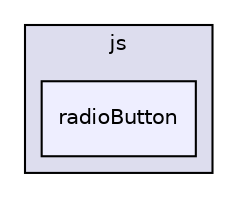 digraph "libs/angular/angular-material-fileinput-master/bower_components/angular-material/modules/js/radioButton" {
  compound=true
  node [ fontsize="10", fontname="Helvetica"];
  edge [ labelfontsize="10", labelfontname="Helvetica"];
  subgraph clusterdir_d897d99c4631079a19f1e8c9bbae1589 {
    graph [ bgcolor="#ddddee", pencolor="black", label="js" fontname="Helvetica", fontsize="10", URL="dir_d897d99c4631079a19f1e8c9bbae1589.html"]
  dir_f39fbf1a36031da06bb034d0ca57b0a9 [shape=box, label="radioButton", style="filled", fillcolor="#eeeeff", pencolor="black", URL="dir_f39fbf1a36031da06bb034d0ca57b0a9.html"];
  }
}
